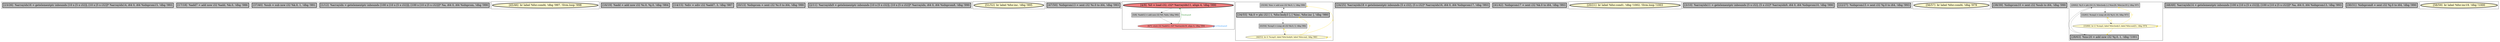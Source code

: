 
digraph G {





subgraph cluster22 {


node638 [penwidth=3.0,fontsize=20,fillcolor=grey,label="[23/26]  %arrayidx16 = getelementptr inbounds [10 x [5 x i32]], [10 x [5 x i32]]* %arrayidx14, i64 0, i64 %idxprom15, !dbg !993",shape=rectangle,style=filled ]



}

subgraph cluster20 {


node636 [penwidth=3.0,fontsize=20,fillcolor=grey,label="[17/18]  %add7 = add nsw i32 %add, %k.0, !dbg !986",shape=rectangle,style=filled ]



}

subgraph cluster18 {


node634 [penwidth=3.0,fontsize=20,fillcolor=grey,label="[37/40]  %sub = sub nsw i32 %k.0, 1, !dbg !991",shape=rectangle,style=filled ]



}

subgraph cluster16 {


node632 [penwidth=3.0,fontsize=20,fillcolor=grey,label="[1/12]  %arrayidx = getelementptr inbounds [100 x [10 x [5 x i32]]], [100 x [10 x [5 x i32]]]* %a, i64 0, i64 %idxprom, !dbg !990",shape=rectangle,style=filled ]



}

subgraph cluster17 {


node633 [penwidth=3.0,fontsize=20,fillcolor=lemonchiffon,label="[45/46]  br label %for.cond4, !dbg !997, !llvm.loop !998",shape=ellipse,style=filled ]



}

subgraph cluster4 {


node614 [penwidth=3.0,fontsize=20,fillcolor=grey,label="[16/19]  %add = add nsw i32 %i.0, %j.0, !dbg !984",shape=rectangle,style=filled ]



}

subgraph cluster3 {


node613 [penwidth=3.0,fontsize=20,fillcolor=grey,label="[14/15]  %div = sdiv i32 %add7, 3, !dbg !987",shape=rectangle,style=filled ]



}

subgraph cluster2 {


node612 [penwidth=3.0,fontsize=20,fillcolor=grey,label="[0/13]  %idxprom = sext i32 %i.0 to i64, !dbg !990",shape=rectangle,style=filled ]



}

subgraph cluster1 {


node611 [penwidth=3.0,fontsize=20,fillcolor=grey,label="[2/11]  %arrayidx9 = getelementptr inbounds [10 x [5 x i32]], [10 x [5 x i32]]* %arrayidx, i64 0, i64 %idxprom8, !dbg !990",shape=rectangle,style=filled ]



}

subgraph cluster12 {


node628 [penwidth=3.0,fontsize=20,fillcolor=lemonchiffon,label="[51/52]  br label %for.inc, !dbg !995",shape=ellipse,style=filled ]



}

subgraph cluster5 {


node615 [penwidth=3.0,fontsize=20,fillcolor=grey,label="[47/50]  %idxprom13 = sext i32 %i.0 to i64, !dbg !993",shape=rectangle,style=filled ]



}

subgraph cluster0 {


node608 [penwidth=3.0,fontsize=20,fillcolor=lightcoral,label="[4/9]  %0 = load i32, i32* %arrayidx11, align 4, !dbg !990",shape=ellipse,style=filled ]
node610 [fillcolor=lightcoral,label="[6/7]  store i32 %add12, i32* %arrayidx18, align 4, !dbg !994",shape=ellipse,style=filled ]
node609 [fillcolor=grey,label="[5/8]  %add12 = add nsw i32 %0, %div, !dbg !992",shape=rectangle,style=filled ]

node608->node609 [style=solid,color=black,label="",penwidth=0.5,fontcolor=black ]
node610->node610 [style=solid,color=dodgerblue,label="O|indep|all",penwidth=1.0,fontcolor=dodgerblue ]
node609->node610 [style=solid,color=black,label="",penwidth=0.5,fontcolor=black ]
node610->node608 [style=solid,color=forestgreen,label="T|indep|all",penwidth=1.0,fontcolor=forestgreen ]


}

subgraph cluster6 {


node619 [fillcolor=grey,label="[35/36]  %inc = add nsw i32 %k.0, 1, !dbg !996",shape=rectangle,style=filled ]
node618 [penwidth=3.0,fontsize=20,fillcolor=grey,label="[34/55]  %k.0 = phi i32 [ 1, %for.body3 ], [ %inc, %for.inc ], !dbg !980",shape=rectangle,style=filled ]
node616 [fillcolor=grey,label="[43/54]  %cmp5 = icmp slt i32 %k.0, 5, !dbg !982",shape=rectangle,style=filled ]
node617 [fillcolor=lemonchiffon,label="[44/53]  br i1 %cmp5, label %for.body6, label %for.end, !dbg !983",shape=ellipse,style=filled ]

node617->node619 [style=solid,color=gold,label="C",penwidth=1.0,fontcolor=gold ]
node617->node618 [style=solid,color=gold,label="C",penwidth=1.0,fontcolor=gold ]
node618->node619 [style=solid,color=black,label="",penwidth=0.5,fontcolor=black ]
node617->node616 [style=solid,color=gold,label="C",penwidth=1.0,fontcolor=gold ]
node619->node618 [style=solid,color=black,label="",penwidth=0.5,fontcolor=black ]
node618->node616 [style=solid,color=black,label="",penwidth=0.5,fontcolor=black ]
node616->node617 [style=solid,color=black,label="",penwidth=0.5,fontcolor=black ]
node617->node617 [style=solid,color=gold,label="C",penwidth=1.0,fontcolor=gold ]


}

subgraph cluster14 {


node630 [penwidth=3.0,fontsize=20,fillcolor=grey,label="[24/25]  %arrayidx18 = getelementptr inbounds [5 x i32], [5 x i32]* %arrayidx16, i64 0, i64 %idxprom17, !dbg !993",shape=rectangle,style=filled ]



}

subgraph cluster7 {


node620 [penwidth=3.0,fontsize=20,fillcolor=grey,label="[41/42]  %idxprom17 = sext i32 %k.0 to i64, !dbg !993",shape=rectangle,style=filled ]



}

subgraph cluster23 {


node639 [penwidth=3.0,fontsize=20,fillcolor=lemonchiffon,label="[20/21]  br label %for.cond1, !dbg !1002, !llvm.loop !1003",shape=ellipse,style=filled ]



}

subgraph cluster8 {


node621 [penwidth=3.0,fontsize=20,fillcolor=grey,label="[3/10]  %arrayidx11 = getelementptr inbounds [5 x i32], [5 x i32]* %arrayidx9, i64 0, i64 %idxprom10, !dbg !990",shape=rectangle,style=filled ]



}

subgraph cluster21 {


node637 [penwidth=3.0,fontsize=20,fillcolor=grey,label="[22/27]  %idxprom15 = sext i32 %j.0 to i64, !dbg !993",shape=rectangle,style=filled ]



}

subgraph cluster9 {


node622 [penwidth=3.0,fontsize=20,fillcolor=lemonchiffon,label="[56/57]  br label %for.cond4, !dbg !979",shape=ellipse,style=filled ]



}

subgraph cluster19 {


node635 [penwidth=3.0,fontsize=20,fillcolor=grey,label="[38/39]  %idxprom10 = sext i32 %sub to i64, !dbg !990",shape=rectangle,style=filled ]



}

subgraph cluster10 {


node626 [fillcolor=grey,label="[29/62]  %j.0 = phi i32 [ 0, %for.body ], [ %inc20, %for.inc19 ], !dbg !971",shape=rectangle,style=filled ]
node625 [penwidth=3.0,fontsize=20,fillcolor=grey,label="[28/63]  %inc20 = add nsw i32 %j.0, 1, !dbg !1001",shape=rectangle,style=filled ]
node623 [fillcolor=grey,label="[32/61]  %cmp2 = icmp slt i32 %j.0, 10, !dbg !973",shape=rectangle,style=filled ]
node624 [fillcolor=lemonchiffon,label="[33/60]  br i1 %cmp2, label %for.body3, label %for.end21, !dbg !974",shape=ellipse,style=filled ]

node624->node626 [style=solid,color=gold,label="C",penwidth=1.0,fontcolor=gold ]
node625->node626 [style=solid,color=black,label="",penwidth=0.5,fontcolor=black ]
node623->node624 [style=solid,color=black,label="",penwidth=0.5,fontcolor=black ]
node626->node625 [style=solid,color=black,label="",penwidth=0.5,fontcolor=black ]
node626->node623 [style=solid,color=black,label="",penwidth=0.5,fontcolor=black ]
node624->node625 [style=solid,color=gold,label="C",penwidth=1.0,fontcolor=gold ]
node624->node623 [style=solid,color=gold,label="C",penwidth=1.0,fontcolor=gold ]
node624->node624 [style=solid,color=gold,label="C",penwidth=1.0,fontcolor=gold ]


}

subgraph cluster11 {


node627 [penwidth=3.0,fontsize=20,fillcolor=grey,label="[48/49]  %arrayidx14 = getelementptr inbounds [100 x [10 x [5 x i32]]], [100 x [10 x [5 x i32]]]* %a, i64 0, i64 %idxprom13, !dbg !993",shape=rectangle,style=filled ]



}

subgraph cluster13 {


node629 [penwidth=3.0,fontsize=20,fillcolor=grey,label="[30/31]  %idxprom8 = sext i32 %j.0 to i64, !dbg !990",shape=rectangle,style=filled ]



}

subgraph cluster15 {


node631 [penwidth=3.0,fontsize=20,fillcolor=lemonchiffon,label="[58/59]  br label %for.inc19, !dbg !1000",shape=ellipse,style=filled ]



}

}
